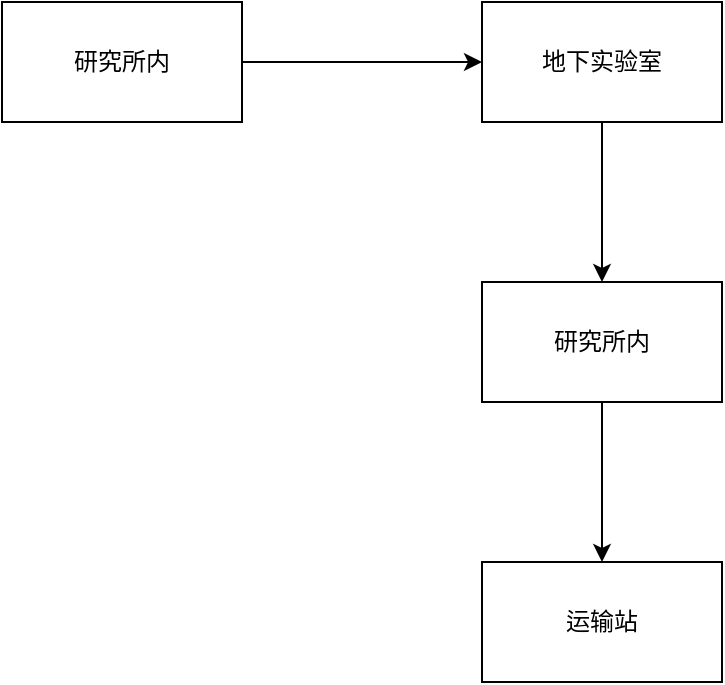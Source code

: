 <mxfile version="27.2.0">
  <diagram name="第 1 页" id="V9wlKrYQ1zID_lURUypo">
    <mxGraphModel dx="1426" dy="777" grid="1" gridSize="10" guides="1" tooltips="1" connect="1" arrows="1" fold="1" page="1" pageScale="1" pageWidth="827" pageHeight="1169" math="0" shadow="0">
      <root>
        <mxCell id="0" />
        <mxCell id="1" parent="0" />
        <mxCell id="lPH0H0TqqY35f4WuNbrs-3" value="" style="edgeStyle=orthogonalEdgeStyle;rounded=0;orthogonalLoop=1;jettySize=auto;html=1;" parent="1" source="lPH0H0TqqY35f4WuNbrs-1" target="lPH0H0TqqY35f4WuNbrs-2" edge="1">
          <mxGeometry relative="1" as="geometry" />
        </mxCell>
        <mxCell id="lPH0H0TqqY35f4WuNbrs-1" value="研究所内" style="rounded=0;whiteSpace=wrap;html=1;" parent="1" vertex="1">
          <mxGeometry x="140" y="130" width="120" height="60" as="geometry" />
        </mxCell>
        <mxCell id="lPH0H0TqqY35f4WuNbrs-5" value="" style="edgeStyle=orthogonalEdgeStyle;rounded=0;orthogonalLoop=1;jettySize=auto;html=1;" parent="1" source="lPH0H0TqqY35f4WuNbrs-2" target="lPH0H0TqqY35f4WuNbrs-4" edge="1">
          <mxGeometry relative="1" as="geometry" />
        </mxCell>
        <mxCell id="lPH0H0TqqY35f4WuNbrs-2" value="地下实验室" style="rounded=0;whiteSpace=wrap;html=1;" parent="1" vertex="1">
          <mxGeometry x="380" y="130" width="120" height="60" as="geometry" />
        </mxCell>
        <mxCell id="lPH0H0TqqY35f4WuNbrs-7" value="" style="edgeStyle=orthogonalEdgeStyle;rounded=0;orthogonalLoop=1;jettySize=auto;html=1;" parent="1" source="lPH0H0TqqY35f4WuNbrs-4" target="lPH0H0TqqY35f4WuNbrs-6" edge="1">
          <mxGeometry relative="1" as="geometry" />
        </mxCell>
        <mxCell id="lPH0H0TqqY35f4WuNbrs-4" value="研究所内" style="whiteSpace=wrap;html=1;rounded=0;" parent="1" vertex="1">
          <mxGeometry x="380" y="270" width="120" height="60" as="geometry" />
        </mxCell>
        <mxCell id="lPH0H0TqqY35f4WuNbrs-6" value="运输站" style="whiteSpace=wrap;html=1;rounded=0;" parent="1" vertex="1">
          <mxGeometry x="380" y="410" width="120" height="60" as="geometry" />
        </mxCell>
      </root>
    </mxGraphModel>
  </diagram>
</mxfile>
